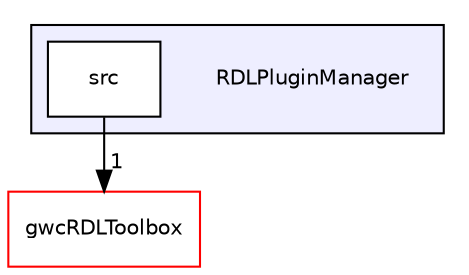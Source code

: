 digraph "C:/Users/gwc59/OneDrive/Desktop/RDLPIM/RDLPIM/RDLPluginManager" {
  compound=true
  node [ fontsize="10", fontname="Helvetica"];
  edge [ labelfontsize="10", labelfontname="Helvetica"];
  subgraph clusterdir_fde6cb08a85d2543db3f388b5485c04f {
    graph [ bgcolor="#eeeeff", pencolor="black", label="" URL="dir_fde6cb08a85d2543db3f388b5485c04f.html"];
    dir_fde6cb08a85d2543db3f388b5485c04f [shape=plaintext label="RDLPluginManager"];
    dir_b67e24b0a0dd8181a7e04676fa1454c4 [shape=box label="src" color="black" fillcolor="white" style="filled" URL="dir_b67e24b0a0dd8181a7e04676fa1454c4.html"];
  }
  dir_30dea0a188e0c9c44c90f58d5398ef91 [shape=box label="gwcRDLToolbox" fillcolor="white" style="filled" color="red" URL="dir_30dea0a188e0c9c44c90f58d5398ef91.html"];
  dir_b67e24b0a0dd8181a7e04676fa1454c4->dir_30dea0a188e0c9c44c90f58d5398ef91 [headlabel="1", labeldistance=1.5 headhref="dir_000020_000009.html"];
}
